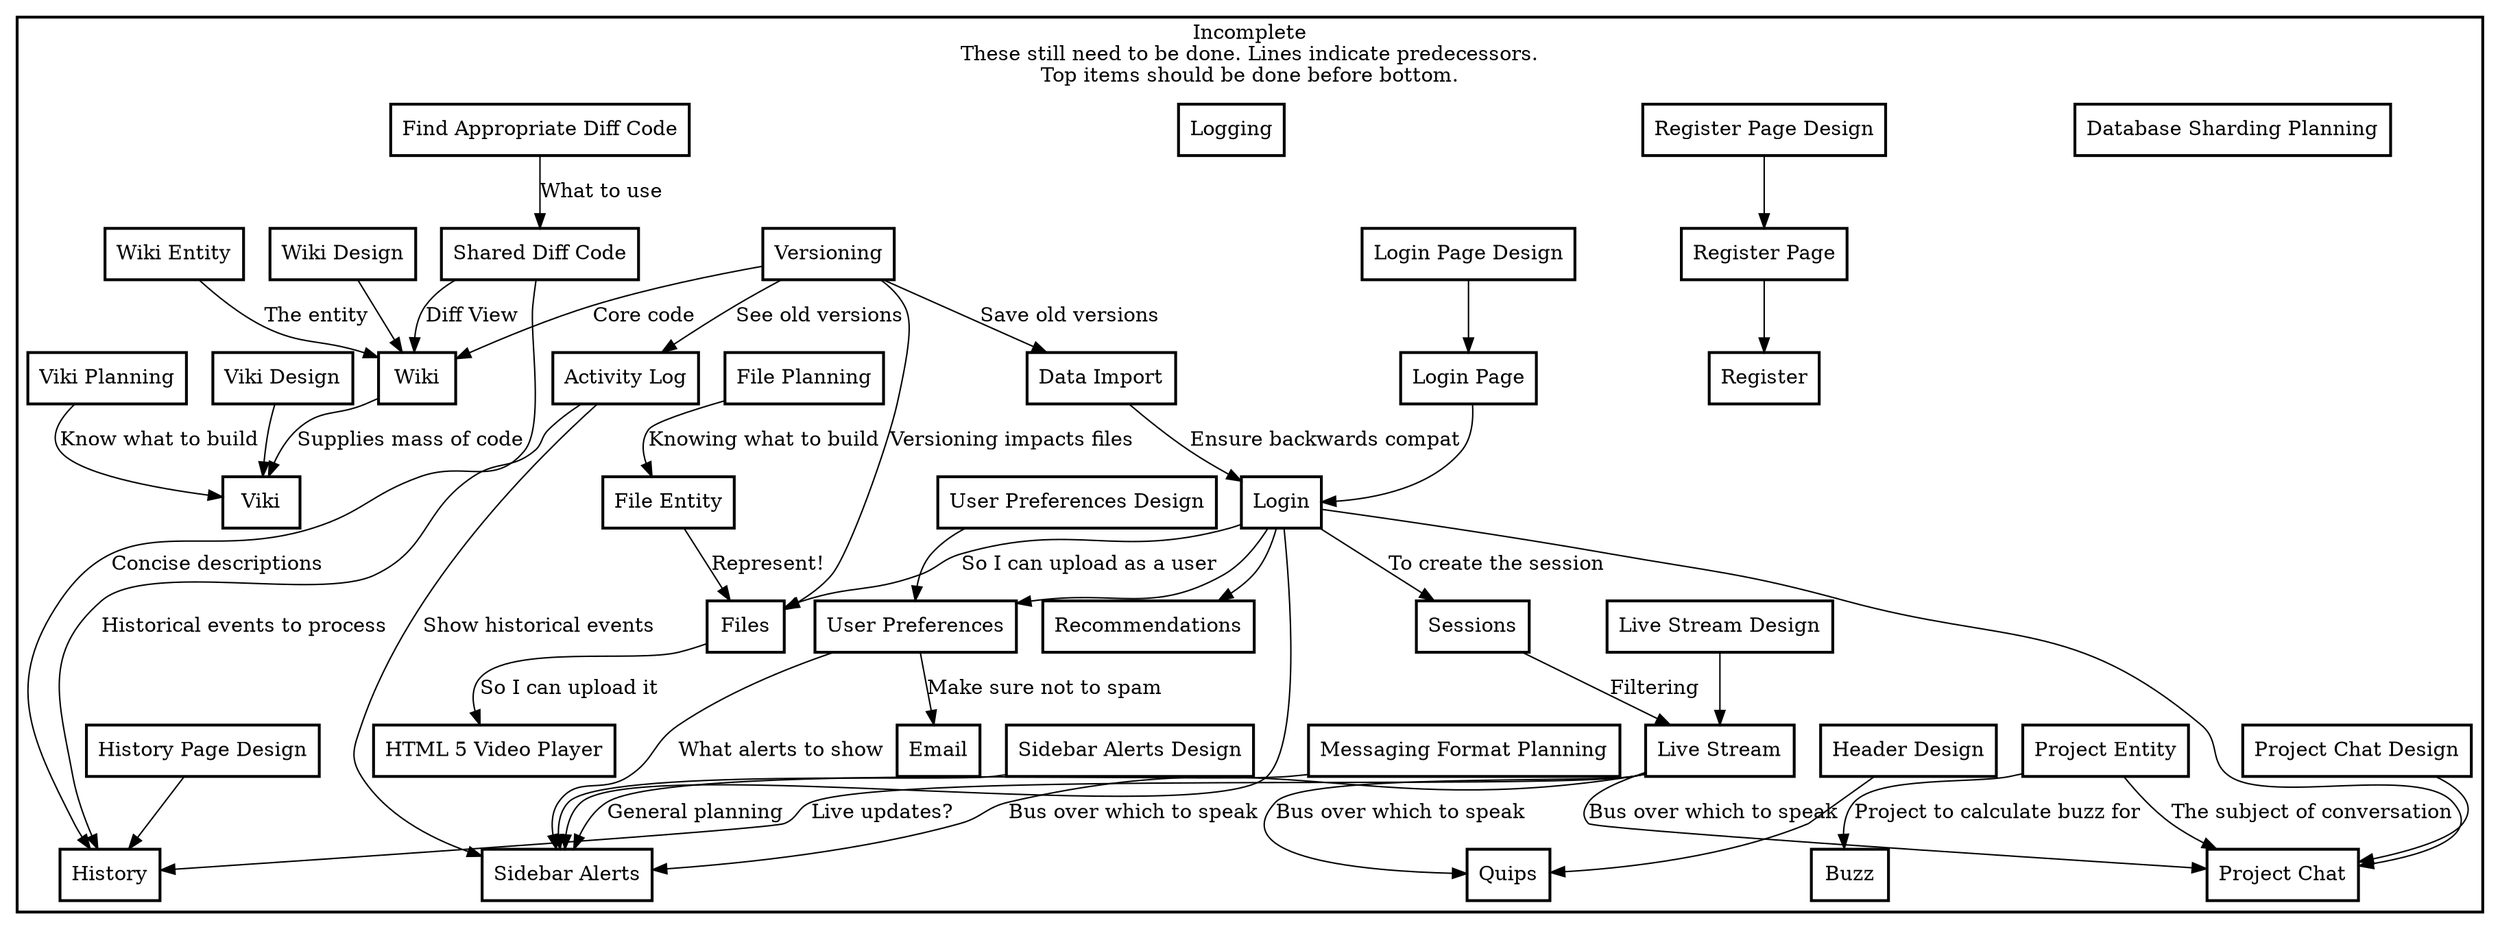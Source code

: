 digraph FeatureList {
    
# Boxes are for servers
    node [shape="box", color=black style=bold];
    
    subgraph cluster_not {
        style=bold
        color=black
        shape=box
        label="Incomplete\nThese still need to be done. Lines indicate predecessors.\nTop items should be done before bottom."
        
        activity_log [ label="Activity Log" ];
        alert_format_planning [ label="Messaging Format Planning" ];
        buzz [ label="Buzz" ];
        data_import [ label="Data Import" ];
        database_sharding [ label="Database Sharding Planning" ];
        diff_code [ label="Shared Diff Code"];
        diff_search [ label="Find Appropriate Diff Code"];
        email [ label="Email" ];
        file_entity [ label="File Entity" ];
        file_planning [ label="File Planning" ];
        files [ label="Files" ];
        header_design [ label = "Header Design" ];
        header_sayings [ label="Quips" ];
        history_design [ label = "History Page Design" ];
        history_tool [ label="History" ];
        html5_video [ label="HTML 5 Video Player" ];
        live_stream_design [ label = "Live Stream Design" ];
        live_stream [ label="Live Stream" ];
        logging [ label="Logging" ];
        login_page_design [ label = "Login Page Design" ];
        login_page [ label="Login Page" ];
        login [ label = "Login" ];
        project_chat_design [ label = "Project Chat Design" ];
        project_chat [ label="Project Chat" ];
        project_entity [ label="Project Entity" ];
        recommendations [ label = "Recommendations" ];
        register_page_design [ label = "Register Page Design" ];
        register_page [ label="Register Page" ];
        register [ label = "Register" ];
        sessions [ label="Sessions" ];
        sidebar_alerts_design [ label = "Sidebar Alerts Design" ];
        sidebar_alerts [ label="Sidebar Alerts" ];
        user_preferences_design [ label = "User Preferences Design" ];
        user_preferences [ label="User Preferences" ];
        versioning [ label="Versioning" ];
        viki [ label="Viki" ];
        viki_design [ label = "Viki Design" ];
        viki_planning [ label = "Viki Planning" ];
        wiki_design [ label = "Wiki Design" ];
        wiki [ label="Wiki" ];
        wiki_entity [ label="Wiki Entity" ];
    }
    
    activity_log->history_tool [ label = "Historical events to process" ];
    activity_log->sidebar_alerts [ label = "Show historical events" ];
    alert_format_planning->sidebar_alerts [ label = "General planning" ];
    data_import->login [ label = "Ensure backwards compat" ];
    diff_code->history_tool [ label = "Concise descriptions"];
    diff_code->wiki [ label = "Diff View" ];
    diff_search->diff_code [ label = "What to use"];
    file_entity->files [ label="Represent!" ];
    file_planning->file_entity [ label="Knowing what to build" ];
    files->html5_video [ label="So I can upload it" ];
    header_design->header_sayings;
    history_design->history_tool;
    live_stream_design->live_stream;
    live_stream->header_sayings [ label = "Bus over which to speak" ];
    live_stream->history_tool [ label = "Live updates?" ];
    live_stream->project_chat [ label = "Bus over which to speak" ];
    live_stream->sidebar_alerts [ label = "Bus over which to speak" ];
    login_page_design->login_page;
    login_page->login;
    login->project_chat;
    login->recommendations;
    login->sidebar_alerts;
    login->user_preferences;
    login->sessions [ label = "To create the session" ];
    login->files [ label="So I can upload as a user" ];
    project_chat_design->project_chat;
    project_entity->buzz [ label = "Project to calculate buzz for" ];
    project_entity->project_chat [ label = "The subject of conversation" ];
    register_page_design->register_page;
    register_page->register;
    sessions->live_stream [ label = "Filtering" ];
    sidebar_alerts_design->sidebar_alerts;
    user_preferences_design->user_preferences;
    user_preferences->email [ label="Make sure not to spam" ];
    user_preferences->sidebar_alerts [ label = "What alerts to show" ];
    versioning->activity_log [ label = "See old versions" ];
    versioning->data_import [ label = "Save old versions" ];
    versioning->files [ label = "Versioning impacts files" ];
    versioning->wiki [ label = "Core code" ];
    viki_design->viki;
    viki_planning->viki [ label = "Know what to build" ];
    wiki_design->wiki;
    wiki_entity->wiki [ label = "The entity" ];
    wiki->viki [ label = "Supplies mass of code" ];
}